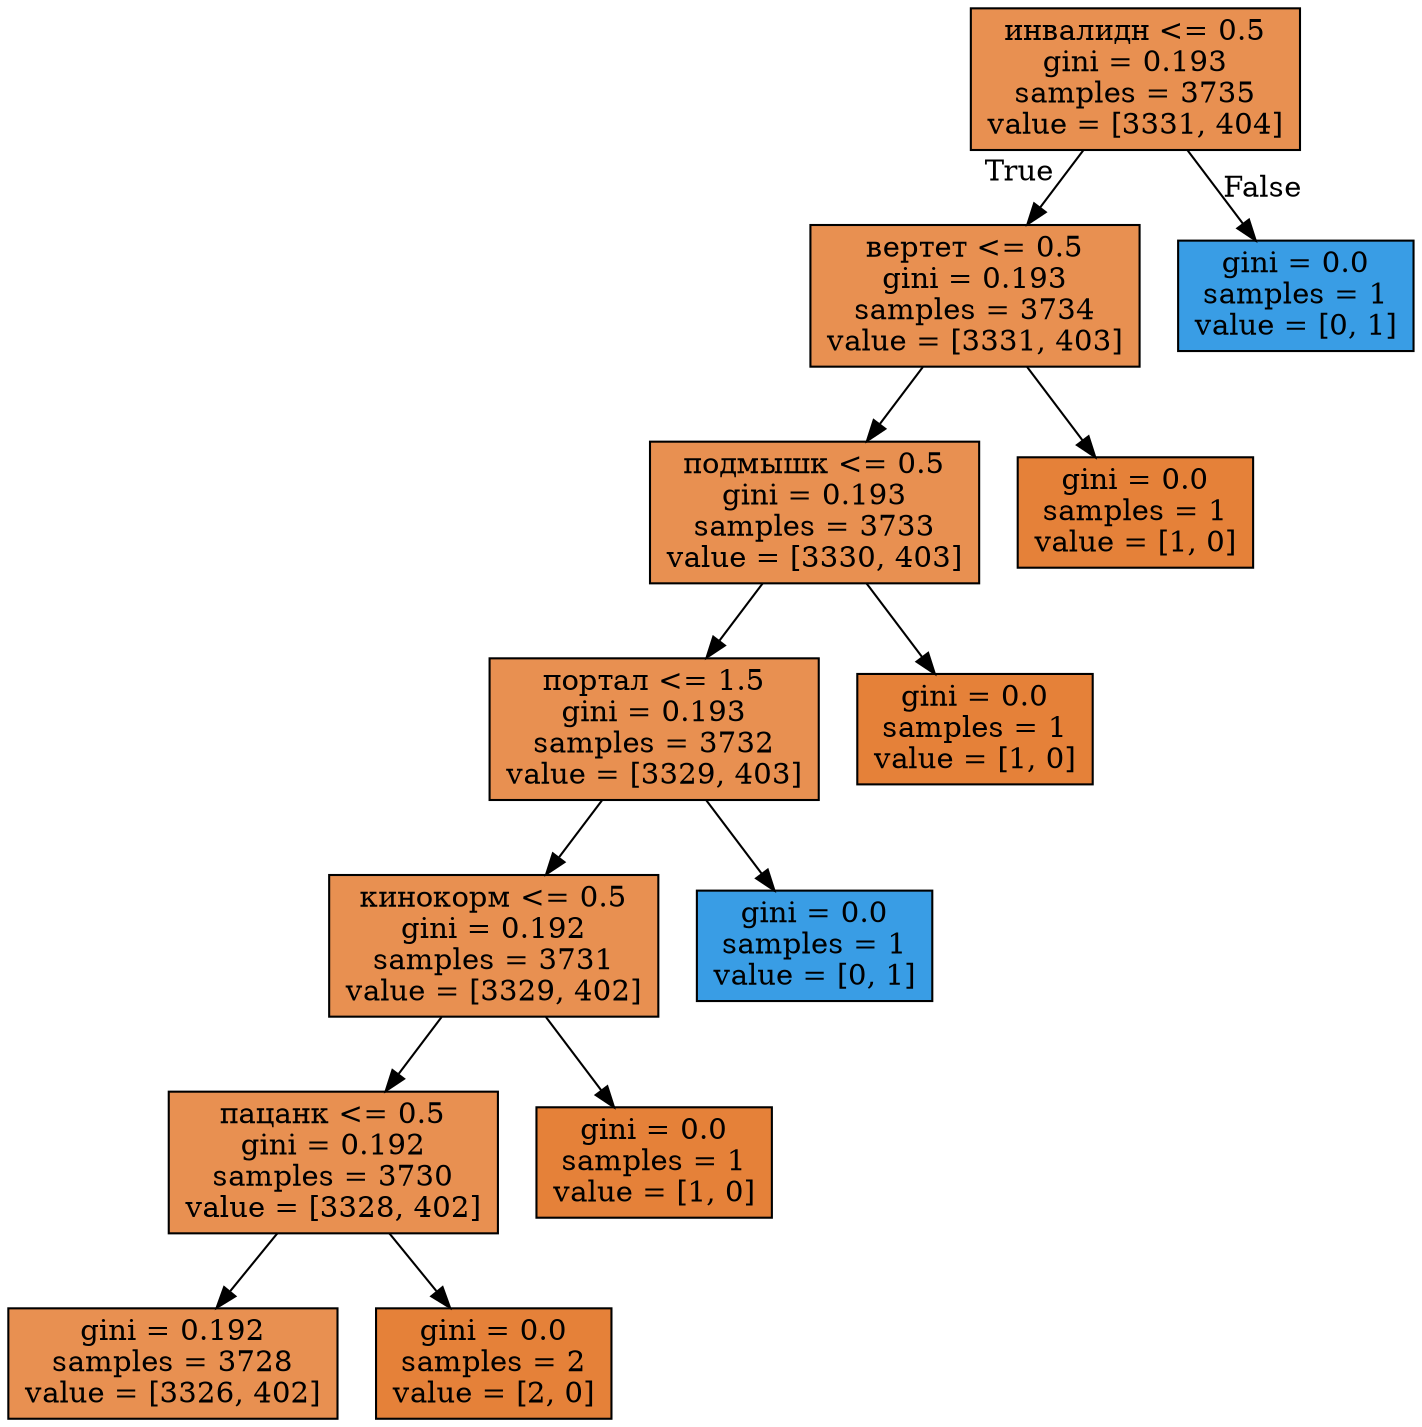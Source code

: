 digraph Tree {
node [shape=box, style="filled", color="black"] ;
0 [label="инвалидн <= 0.5\ngini = 0.193\nsamples = 3735\nvalue = [3331, 404]", fillcolor="#e89051"] ;
1 [label="вертет <= 0.5\ngini = 0.193\nsamples = 3734\nvalue = [3331, 403]", fillcolor="#e89051"] ;
0 -> 1 [labeldistance=2.5, labelangle=45, headlabel="True"] ;
2 [label="подмышк <= 0.5\ngini = 0.193\nsamples = 3733\nvalue = [3330, 403]", fillcolor="#e89051"] ;
1 -> 2 ;
3 [label="портал <= 1.5\ngini = 0.193\nsamples = 3732\nvalue = [3329, 403]", fillcolor="#e89051"] ;
2 -> 3 ;
4 [label="кинокорм <= 0.5\ngini = 0.192\nsamples = 3731\nvalue = [3329, 402]", fillcolor="#e89051"] ;
3 -> 4 ;
5 [label="пацанк <= 0.5\ngini = 0.192\nsamples = 3730\nvalue = [3328, 402]", fillcolor="#e89051"] ;
4 -> 5 ;
6 [label="gini = 0.192\nsamples = 3728\nvalue = [3326, 402]", fillcolor="#e89051"] ;
5 -> 6 ;
7 [label="gini = 0.0\nsamples = 2\nvalue = [2, 0]", fillcolor="#e58139"] ;
5 -> 7 ;
8 [label="gini = 0.0\nsamples = 1\nvalue = [1, 0]", fillcolor="#e58139"] ;
4 -> 8 ;
9 [label="gini = 0.0\nsamples = 1\nvalue = [0, 1]", fillcolor="#399de5"] ;
3 -> 9 ;
10 [label="gini = 0.0\nsamples = 1\nvalue = [1, 0]", fillcolor="#e58139"] ;
2 -> 10 ;
11 [label="gini = 0.0\nsamples = 1\nvalue = [1, 0]", fillcolor="#e58139"] ;
1 -> 11 ;
12 [label="gini = 0.0\nsamples = 1\nvalue = [0, 1]", fillcolor="#399de5"] ;
0 -> 12 [labeldistance=2.5, labelangle=-45, headlabel="False"] ;
}